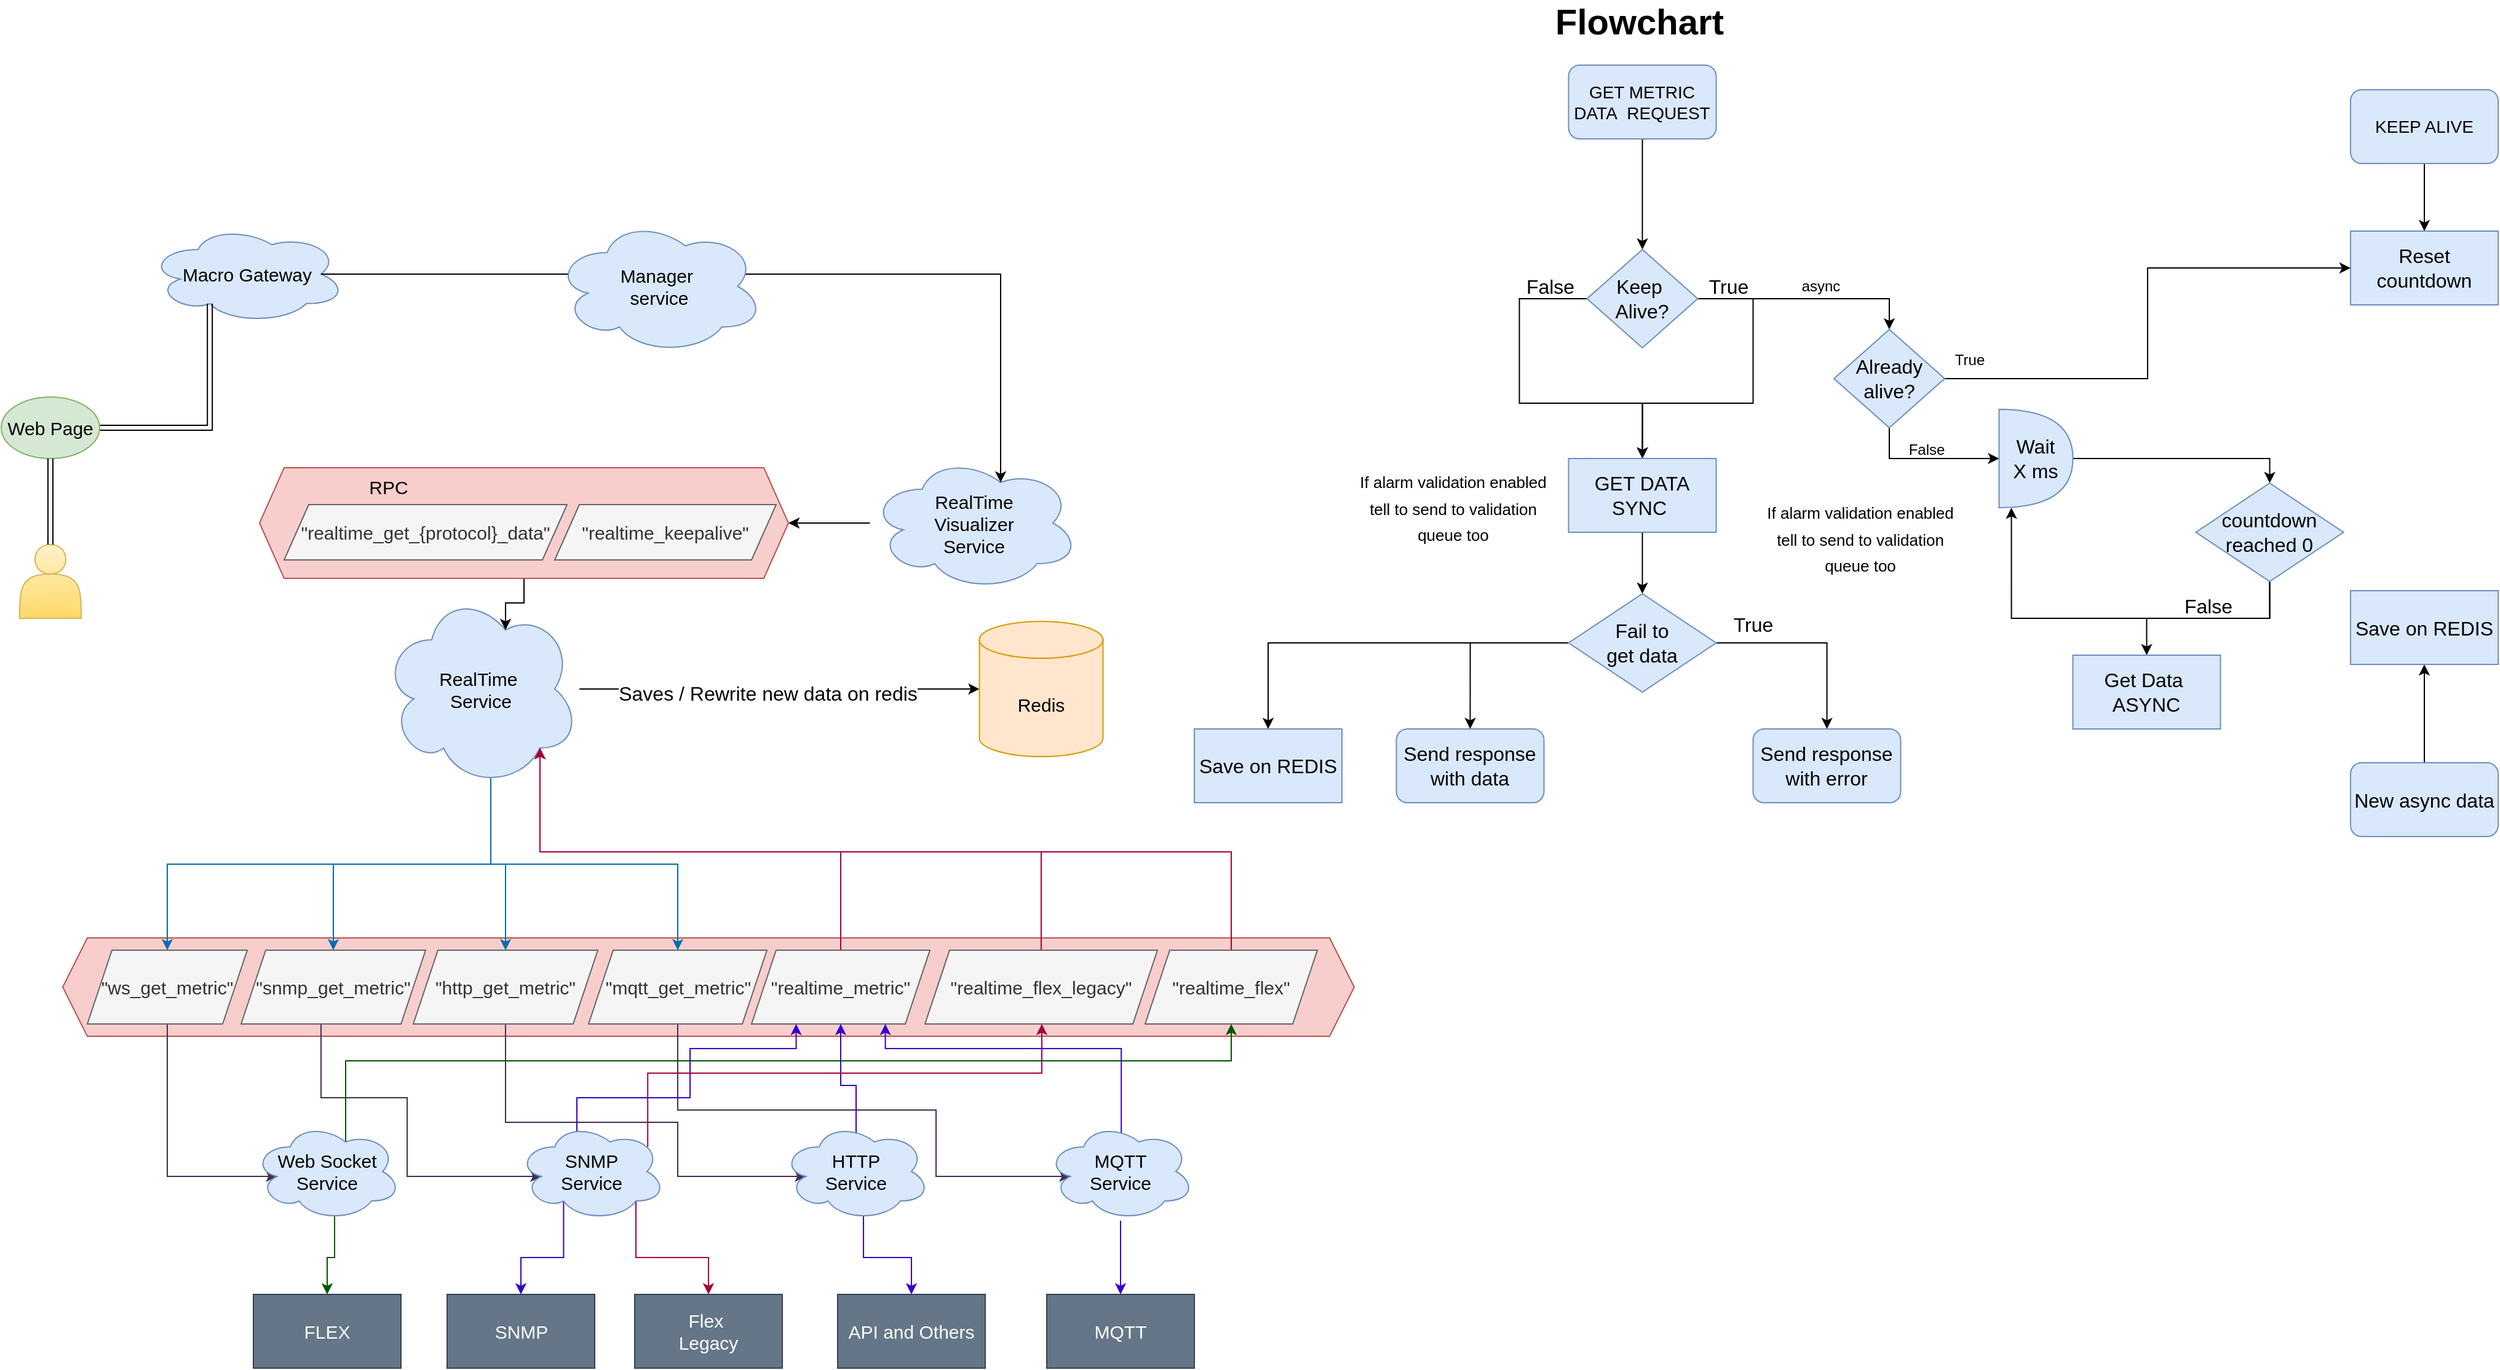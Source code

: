 <mxfile version="20.3.3" type="device" pages="2"><diagram id="k0kB40TFT6XYYTbWsoJa" name="Página-1"><mxGraphModel dx="2129" dy="811" grid="1" gridSize="10" guides="1" tooltips="1" connect="1" arrows="1" fold="1" page="1" pageScale="1" pageWidth="827" pageHeight="1169" background="#ffffff" math="0" shadow="0"><root><mxCell id="0"/><mxCell id="1" parent="0"/><mxCell id="EkxG4TAu4zbBkFTLcSu5-37" value="" style="shape=hexagon;perimeter=hexagonPerimeter2;whiteSpace=wrap;html=1;fixedSize=1;fontSize=15;fillColor=#f8cecc;strokeColor=#b85450;" parent="1" vertex="1"><mxGeometry x="-130" y="910" width="1050" height="80" as="geometry"/></mxCell><mxCell id="EkxG4TAu4zbBkFTLcSu5-2" value="" style="shape=actor;whiteSpace=wrap;html=1;fillColor=#fff2cc;gradientColor=#ffd966;strokeColor=#d6b656;" parent="1" vertex="1"><mxGeometry x="-165" y="590" width="50" height="60" as="geometry"/></mxCell><mxCell id="EkxG4TAu4zbBkFTLcSu5-3" value="&lt;font style=&quot;font-size: 15px;&quot;&gt;Macro Gateway&lt;/font&gt;" style="ellipse;shape=cloud;whiteSpace=wrap;html=1;fillColor=#dae8fc;strokeColor=#6c8ebf;" parent="1" vertex="1"><mxGeometry x="-60" y="330" width="160" height="80" as="geometry"/></mxCell><mxCell id="EkxG4TAu4zbBkFTLcSu5-16" style="edgeStyle=orthogonalEdgeStyle;rounded=0;orthogonalLoop=1;jettySize=auto;html=1;entryX=0.31;entryY=0.8;entryDx=0;entryDy=0;entryPerimeter=0;fontSize=15;shape=link;" parent="1" source="EkxG4TAu4zbBkFTLcSu5-14" target="EkxG4TAu4zbBkFTLcSu5-3" edge="1"><mxGeometry relative="1" as="geometry"/></mxCell><mxCell id="EkxG4TAu4zbBkFTLcSu5-14" value="&lt;font style=&quot;font-size: 15px;&quot;&gt;Web Page&lt;/font&gt;" style="ellipse;whiteSpace=wrap;html=1;fillColor=#d5e8d4;strokeColor=#82b366;" parent="1" vertex="1"><mxGeometry x="-180" y="470" width="80" height="50" as="geometry"/></mxCell><mxCell id="EkxG4TAu4zbBkFTLcSu5-20" value="" style="endArrow=classic;startArrow=classic;html=1;rounded=0;fontSize=15;entryX=0.5;entryY=1;entryDx=0;entryDy=0;shape=link;" parent="1" source="EkxG4TAu4zbBkFTLcSu5-2" target="EkxG4TAu4zbBkFTLcSu5-14" edge="1"><mxGeometry width="50" height="50" relative="1" as="geometry"><mxPoint x="330" y="570" as="sourcePoint"/><mxPoint x="380" y="520" as="targetPoint"/></mxGeometry></mxCell><mxCell id="eqCUW6FGHb4p7WHZWKua-46" style="edgeStyle=orthogonalEdgeStyle;rounded=0;orthogonalLoop=1;jettySize=auto;html=1;exitX=0.55;exitY=0.95;exitDx=0;exitDy=0;exitPerimeter=0;entryX=0.5;entryY=0;entryDx=0;entryDy=0;fontSize=15;fillColor=#1ba1e2;strokeColor=#006EAF;" parent="1" source="EkxG4TAu4zbBkFTLcSu5-21" target="EkxG4TAu4zbBkFTLcSu5-46" edge="1"><mxGeometry relative="1" as="geometry"><Array as="points"><mxPoint x="218" y="850"/><mxPoint x="90" y="850"/></Array></mxGeometry></mxCell><mxCell id="eqCUW6FGHb4p7WHZWKua-47" style="edgeStyle=orthogonalEdgeStyle;rounded=0;orthogonalLoop=1;jettySize=auto;html=1;exitX=0.55;exitY=0.95;exitDx=0;exitDy=0;exitPerimeter=0;entryX=0.5;entryY=0;entryDx=0;entryDy=0;fontSize=15;fillColor=#1ba1e2;strokeColor=#006EAF;" parent="1" source="EkxG4TAu4zbBkFTLcSu5-21" target="EkxG4TAu4zbBkFTLcSu5-47" edge="1"><mxGeometry relative="1" as="geometry"><Array as="points"><mxPoint x="218" y="850"/><mxPoint x="230" y="850"/></Array></mxGeometry></mxCell><mxCell id="eqCUW6FGHb4p7WHZWKua-48" style="edgeStyle=orthogonalEdgeStyle;rounded=0;orthogonalLoop=1;jettySize=auto;html=1;exitX=0.55;exitY=0.95;exitDx=0;exitDy=0;exitPerimeter=0;entryX=0.5;entryY=0;entryDx=0;entryDy=0;fontSize=15;fillColor=#1ba1e2;strokeColor=#006EAF;" parent="1" source="EkxG4TAu4zbBkFTLcSu5-21" target="EkxG4TAu4zbBkFTLcSu5-38" edge="1"><mxGeometry relative="1" as="geometry"><Array as="points"><mxPoint x="218" y="850"/><mxPoint x="370" y="850"/></Array></mxGeometry></mxCell><mxCell id="eqCUW6FGHb4p7WHZWKua-49" style="edgeStyle=orthogonalEdgeStyle;rounded=0;orthogonalLoop=1;jettySize=auto;html=1;exitX=0.55;exitY=0.95;exitDx=0;exitDy=0;exitPerimeter=0;entryX=0.5;entryY=0;entryDx=0;entryDy=0;fontSize=15;fillColor=#1ba1e2;strokeColor=#006EAF;" parent="1" source="EkxG4TAu4zbBkFTLcSu5-21" target="EkxG4TAu4zbBkFTLcSu5-45" edge="1"><mxGeometry relative="1" as="geometry"><Array as="points"><mxPoint x="218" y="850"/><mxPoint x="-45" y="850"/></Array></mxGeometry></mxCell><mxCell id="9CW3Md0WOP4_ywcmb4LW-14" style="edgeStyle=orthogonalEdgeStyle;rounded=0;orthogonalLoop=1;jettySize=auto;html=1;entryX=0;entryY=0.5;entryDx=0;entryDy=0;entryPerimeter=0;" parent="1" source="EkxG4TAu4zbBkFTLcSu5-21" target="EkxG4TAu4zbBkFTLcSu5-29" edge="1"><mxGeometry relative="1" as="geometry"/></mxCell><mxCell id="9CW3Md0WOP4_ywcmb4LW-15" value="Saves / Rewrite new data on redis" style="edgeLabel;html=1;align=center;verticalAlign=middle;resizable=0;points=[];fontSize=16;" parent="9CW3Md0WOP4_ywcmb4LW-14" vertex="1" connectable="0"><mxGeometry x="-0.217" y="-6" relative="1" as="geometry"><mxPoint x="25" y="-3" as="offset"/></mxGeometry></mxCell><mxCell id="EkxG4TAu4zbBkFTLcSu5-21" value="RealTime&amp;nbsp;&lt;br&gt;Service" style="ellipse;shape=cloud;whiteSpace=wrap;html=1;fontSize=15;fillColor=#dae8fc;strokeColor=#6c8ebf;" parent="1" vertex="1"><mxGeometry x="130" y="627.5" width="160" height="160" as="geometry"/></mxCell><mxCell id="EkxG4TAu4zbBkFTLcSu5-29" value="Redis" style="shape=cylinder3;whiteSpace=wrap;html=1;boundedLbl=1;backgroundOutline=1;size=15;fontSize=15;fillColor=#ffe6cc;strokeColor=#d79b00;" parent="1" vertex="1"><mxGeometry x="615.25" y="652.5" width="100.5" height="110" as="geometry"/></mxCell><mxCell id="EkxG4TAu4zbBkFTLcSu5-65" style="edgeStyle=orthogonalEdgeStyle;rounded=0;orthogonalLoop=1;jettySize=auto;html=1;entryX=0.16;entryY=0.55;entryDx=0;entryDy=0;entryPerimeter=0;fontSize=15;fillColor=#76608a;strokeColor=#432D57;" parent="1" source="EkxG4TAu4zbBkFTLcSu5-38" target="EkxG4TAu4zbBkFTLcSu5-60" edge="1"><mxGeometry relative="1" as="geometry"><Array as="points"><mxPoint x="370" y="1050"/><mxPoint x="580" y="1050"/><mxPoint x="580" y="1104"/></Array></mxGeometry></mxCell><mxCell id="EkxG4TAu4zbBkFTLcSu5-38" value="&quot;mqtt_get_metric&quot;" style="shape=parallelogram;perimeter=parallelogramPerimeter;whiteSpace=wrap;html=1;fixedSize=1;fontSize=15;fillColor=#f5f5f5;fontColor=#333333;strokeColor=#666666;" parent="1" vertex="1"><mxGeometry x="297.5" y="920" width="145" height="60" as="geometry"/></mxCell><mxCell id="eqCUW6FGHb4p7WHZWKua-53" style="edgeStyle=orthogonalEdgeStyle;rounded=0;orthogonalLoop=1;jettySize=auto;html=1;entryX=0.8;entryY=0.8;entryDx=0;entryDy=0;entryPerimeter=0;fontSize=15;fillColor=#d80073;strokeColor=#A50040;" parent="1" source="EkxG4TAu4zbBkFTLcSu5-40" target="EkxG4TAu4zbBkFTLcSu5-21" edge="1"><mxGeometry relative="1" as="geometry"><Array as="points"><mxPoint x="820" y="840"/><mxPoint x="258" y="840"/></Array></mxGeometry></mxCell><mxCell id="EkxG4TAu4zbBkFTLcSu5-40" value="&quot;realtime_flex&quot;" style="shape=parallelogram;perimeter=parallelogramPerimeter;whiteSpace=wrap;html=1;fixedSize=1;fontSize=15;fillColor=#f5f5f5;fontColor=#333333;strokeColor=#666666;" parent="1" vertex="1"><mxGeometry x="750" y="920" width="140" height="60" as="geometry"/></mxCell><mxCell id="eqCUW6FGHb4p7WHZWKua-51" style="edgeStyle=orthogonalEdgeStyle;rounded=0;orthogonalLoop=1;jettySize=auto;html=1;entryX=0.8;entryY=0.8;entryDx=0;entryDy=0;entryPerimeter=0;fontSize=15;fillColor=#d80073;strokeColor=#A50040;" parent="1" source="EkxG4TAu4zbBkFTLcSu5-39" target="EkxG4TAu4zbBkFTLcSu5-21" edge="1"><mxGeometry relative="1" as="geometry"><Array as="points"><mxPoint x="665" y="840"/><mxPoint x="258" y="840"/></Array></mxGeometry></mxCell><mxCell id="EkxG4TAu4zbBkFTLcSu5-39" value="&quot;realtime_flex_legacy&quot;" style="shape=parallelogram;perimeter=parallelogramPerimeter;whiteSpace=wrap;html=1;fixedSize=1;fontSize=15;fillColor=#f5f5f5;fontColor=#333333;strokeColor=#666666;" parent="1" vertex="1"><mxGeometry x="571" y="920" width="189" height="60" as="geometry"/></mxCell><mxCell id="EkxG4TAu4zbBkFTLcSu5-62" style="edgeStyle=orthogonalEdgeStyle;rounded=0;orthogonalLoop=1;jettySize=auto;html=1;entryX=0.16;entryY=0.55;entryDx=0;entryDy=0;entryPerimeter=0;fontSize=15;fillColor=#76608a;strokeColor=#432D57;" parent="1" source="EkxG4TAu4zbBkFTLcSu5-45" target="EkxG4TAu4zbBkFTLcSu5-57" edge="1"><mxGeometry relative="1" as="geometry"><Array as="points"><mxPoint x="-45" y="1104"/></Array></mxGeometry></mxCell><mxCell id="EkxG4TAu4zbBkFTLcSu5-45" value="&quot;ws_get_metric&quot;" style="shape=parallelogram;perimeter=parallelogramPerimeter;whiteSpace=wrap;html=1;fixedSize=1;fontSize=15;fillColor=#f5f5f5;fontColor=#333333;strokeColor=#666666;" parent="1" vertex="1"><mxGeometry x="-110" y="920" width="130" height="60" as="geometry"/></mxCell><mxCell id="EkxG4TAu4zbBkFTLcSu5-63" style="edgeStyle=orthogonalEdgeStyle;rounded=0;orthogonalLoop=1;jettySize=auto;html=1;entryX=0.16;entryY=0.55;entryDx=0;entryDy=0;entryPerimeter=0;fontSize=15;fillColor=#76608a;strokeColor=#432D57;" parent="1" source="EkxG4TAu4zbBkFTLcSu5-46" target="EkxG4TAu4zbBkFTLcSu5-59" edge="1"><mxGeometry relative="1" as="geometry"><Array as="points"><mxPoint x="80" y="1040"/><mxPoint x="150" y="1040"/><mxPoint x="150" y="1104"/></Array></mxGeometry></mxCell><mxCell id="EkxG4TAu4zbBkFTLcSu5-46" value="&quot;snmp_get_metric&quot;" style="shape=parallelogram;perimeter=parallelogramPerimeter;whiteSpace=wrap;html=1;fixedSize=1;fontSize=15;fillColor=#f5f5f5;fontColor=#333333;strokeColor=#666666;" parent="1" vertex="1"><mxGeometry x="15" y="920" width="150" height="60" as="geometry"/></mxCell><mxCell id="EkxG4TAu4zbBkFTLcSu5-64" style="edgeStyle=orthogonalEdgeStyle;rounded=0;orthogonalLoop=1;jettySize=auto;html=1;entryX=0.16;entryY=0.55;entryDx=0;entryDy=0;entryPerimeter=0;fontSize=15;fillColor=#76608a;strokeColor=#432D57;" parent="1" source="EkxG4TAu4zbBkFTLcSu5-47" target="EkxG4TAu4zbBkFTLcSu5-58" edge="1"><mxGeometry relative="1" as="geometry"><Array as="points"><mxPoint x="230" y="1060"/><mxPoint x="370" y="1060"/><mxPoint x="370" y="1104"/></Array></mxGeometry></mxCell><mxCell id="EkxG4TAu4zbBkFTLcSu5-47" value="&quot;http_get_metric&quot;" style="shape=parallelogram;perimeter=parallelogramPerimeter;whiteSpace=wrap;html=1;fixedSize=1;fontSize=15;fillColor=#f5f5f5;fontColor=#333333;strokeColor=#666666;" parent="1" vertex="1"><mxGeometry x="155" y="920" width="150" height="60" as="geometry"/></mxCell><mxCell id="eqCUW6FGHb4p7WHZWKua-52" style="edgeStyle=orthogonalEdgeStyle;rounded=0;orthogonalLoop=1;jettySize=auto;html=1;exitX=0.5;exitY=0;exitDx=0;exitDy=0;entryX=0.8;entryY=0.8;entryDx=0;entryDy=0;entryPerimeter=0;fontSize=15;fillColor=#d80073;strokeColor=#A50040;" parent="1" source="EkxG4TAu4zbBkFTLcSu5-49" target="EkxG4TAu4zbBkFTLcSu5-21" edge="1"><mxGeometry relative="1" as="geometry"><Array as="points"><mxPoint x="503" y="840"/><mxPoint x="258" y="840"/></Array></mxGeometry></mxCell><mxCell id="EkxG4TAu4zbBkFTLcSu5-49" value="&quot;realtime_metric&quot;" style="shape=parallelogram;perimeter=parallelogramPerimeter;whiteSpace=wrap;html=1;fixedSize=1;fontSize=15;fillColor=#f5f5f5;fontColor=#333333;strokeColor=#666666;" parent="1" vertex="1"><mxGeometry x="430" y="920" width="145" height="60" as="geometry"/></mxCell><mxCell id="EkxG4TAu4zbBkFTLcSu5-76" style="edgeStyle=orthogonalEdgeStyle;rounded=0;orthogonalLoop=1;jettySize=auto;html=1;exitX=0.55;exitY=0.95;exitDx=0;exitDy=0;exitPerimeter=0;fontSize=15;fillColor=#008a00;strokeColor=#005700;" parent="1" source="EkxG4TAu4zbBkFTLcSu5-57" target="EkxG4TAu4zbBkFTLcSu5-75" edge="1"><mxGeometry relative="1" as="geometry"/></mxCell><mxCell id="EkxG4TAu4zbBkFTLcSu5-83" style="edgeStyle=orthogonalEdgeStyle;rounded=0;orthogonalLoop=1;jettySize=auto;html=1;exitX=0.625;exitY=0.2;exitDx=0;exitDy=0;exitPerimeter=0;entryX=0.5;entryY=1;entryDx=0;entryDy=0;fontSize=15;fillColor=#008a00;strokeColor=#005700;" parent="1" source="EkxG4TAu4zbBkFTLcSu5-57" target="EkxG4TAu4zbBkFTLcSu5-40" edge="1"><mxGeometry relative="1" as="geometry"><Array as="points"><mxPoint x="100" y="1010"/><mxPoint x="820" y="1010"/></Array></mxGeometry></mxCell><mxCell id="EkxG4TAu4zbBkFTLcSu5-57" value="Web Socket&lt;br&gt;Service" style="ellipse;shape=cloud;whiteSpace=wrap;html=1;fontSize=15;fillColor=#dae8fc;strokeColor=#6c8ebf;" parent="1" vertex="1"><mxGeometry x="25" y="1060" width="120" height="80" as="geometry"/></mxCell><mxCell id="EkxG4TAu4zbBkFTLcSu5-67" style="edgeStyle=orthogonalEdgeStyle;rounded=0;orthogonalLoop=1;jettySize=auto;html=1;entryX=0.5;entryY=1;entryDx=0;entryDy=0;fontSize=15;fillColor=#6a00ff;strokeColor=#3700CC;exitX=0.491;exitY=0.121;exitDx=0;exitDy=0;exitPerimeter=0;" parent="1" source="EkxG4TAu4zbBkFTLcSu5-58" target="EkxG4TAu4zbBkFTLcSu5-49" edge="1"><mxGeometry relative="1" as="geometry"><Array as="points"><mxPoint x="515" y="1070"/><mxPoint x="515" y="1030"/><mxPoint x="503" y="1030"/></Array></mxGeometry></mxCell><mxCell id="EkxG4TAu4zbBkFTLcSu5-78" style="edgeStyle=orthogonalEdgeStyle;rounded=0;orthogonalLoop=1;jettySize=auto;html=1;exitX=0.55;exitY=0.95;exitDx=0;exitDy=0;exitPerimeter=0;entryX=0.5;entryY=0;entryDx=0;entryDy=0;fontSize=15;fillColor=#6a00ff;strokeColor=#3700CC;" parent="1" source="EkxG4TAu4zbBkFTLcSu5-58" target="EkxG4TAu4zbBkFTLcSu5-77" edge="1"><mxGeometry relative="1" as="geometry"/></mxCell><mxCell id="EkxG4TAu4zbBkFTLcSu5-58" value="HTTP&lt;br&gt;Service" style="ellipse;shape=cloud;whiteSpace=wrap;html=1;fontSize=15;fillColor=#dae8fc;strokeColor=#6c8ebf;" parent="1" vertex="1"><mxGeometry x="455" y="1060" width="120" height="80" as="geometry"/></mxCell><mxCell id="EkxG4TAu4zbBkFTLcSu5-68" style="edgeStyle=orthogonalEdgeStyle;rounded=0;orthogonalLoop=1;jettySize=auto;html=1;entryX=0.25;entryY=1;entryDx=0;entryDy=0;fontSize=15;exitX=0.4;exitY=0.1;exitDx=0;exitDy=0;exitPerimeter=0;fillColor=#6a00ff;strokeColor=#3700CC;" parent="1" source="EkxG4TAu4zbBkFTLcSu5-59" target="EkxG4TAu4zbBkFTLcSu5-49" edge="1"><mxGeometry relative="1" as="geometry"><Array as="points"><mxPoint x="288" y="1040"/><mxPoint x="380" y="1040"/><mxPoint x="380" y="1000"/><mxPoint x="466" y="1000"/></Array></mxGeometry></mxCell><mxCell id="EkxG4TAu4zbBkFTLcSu5-69" style="edgeStyle=orthogonalEdgeStyle;rounded=0;orthogonalLoop=1;jettySize=auto;html=1;exitX=0.88;exitY=0.25;exitDx=0;exitDy=0;exitPerimeter=0;entryX=0.5;entryY=1;entryDx=0;entryDy=0;fontSize=15;fillColor=#d80073;strokeColor=#A50040;" parent="1" source="EkxG4TAu4zbBkFTLcSu5-59" target="EkxG4TAu4zbBkFTLcSu5-39" edge="1"><mxGeometry relative="1" as="geometry"><Array as="points"><mxPoint x="346" y="1020"/><mxPoint x="666" y="1020"/><mxPoint x="666" y="980"/></Array></mxGeometry></mxCell><mxCell id="EkxG4TAu4zbBkFTLcSu5-72" style="edgeStyle=orthogonalEdgeStyle;rounded=0;orthogonalLoop=1;jettySize=auto;html=1;exitX=0.8;exitY=0.8;exitDx=0;exitDy=0;exitPerimeter=0;entryX=0.5;entryY=0;entryDx=0;entryDy=0;fontSize=15;fillColor=#d80073;strokeColor=#A50040;" parent="1" source="EkxG4TAu4zbBkFTLcSu5-59" target="EkxG4TAu4zbBkFTLcSu5-71" edge="1"><mxGeometry relative="1" as="geometry"/></mxCell><mxCell id="EkxG4TAu4zbBkFTLcSu5-74" style="edgeStyle=orthogonalEdgeStyle;rounded=0;orthogonalLoop=1;jettySize=auto;html=1;exitX=0.31;exitY=0.8;exitDx=0;exitDy=0;exitPerimeter=0;entryX=0.5;entryY=0;entryDx=0;entryDy=0;fontSize=15;fillColor=#6a00ff;strokeColor=#3700CC;" parent="1" source="EkxG4TAu4zbBkFTLcSu5-59" target="EkxG4TAu4zbBkFTLcSu5-73" edge="1"><mxGeometry relative="1" as="geometry"/></mxCell><mxCell id="EkxG4TAu4zbBkFTLcSu5-59" value="SNMP&lt;br&gt;Service" style="ellipse;shape=cloud;whiteSpace=wrap;html=1;fontSize=15;fillColor=#dae8fc;strokeColor=#6c8ebf;" parent="1" vertex="1"><mxGeometry x="240" y="1060" width="120" height="80" as="geometry"/></mxCell><mxCell id="EkxG4TAu4zbBkFTLcSu5-66" style="edgeStyle=orthogonalEdgeStyle;rounded=0;orthogonalLoop=1;jettySize=auto;html=1;entryX=0.75;entryY=1;entryDx=0;entryDy=0;fontSize=15;fillColor=#6a00ff;strokeColor=#3700CC;exitX=0.505;exitY=0.114;exitDx=0;exitDy=0;exitPerimeter=0;" parent="1" source="EkxG4TAu4zbBkFTLcSu5-60" target="EkxG4TAu4zbBkFTLcSu5-49" edge="1"><mxGeometry relative="1" as="geometry"><Array as="points"><mxPoint x="731" y="1000"/><mxPoint x="539" y="1000"/></Array></mxGeometry></mxCell><mxCell id="9CW3Md0WOP4_ywcmb4LW-83" style="edgeStyle=orthogonalEdgeStyle;rounded=0;orthogonalLoop=1;jettySize=auto;html=1;entryX=0.5;entryY=0;entryDx=0;entryDy=0;fontSize=16;fillColor=#6a00ff;strokeColor=#3700CC;" parent="1" source="EkxG4TAu4zbBkFTLcSu5-60" target="EkxG4TAu4zbBkFTLcSu5-79" edge="1"><mxGeometry relative="1" as="geometry"/></mxCell><mxCell id="EkxG4TAu4zbBkFTLcSu5-60" value="MQTT&lt;br&gt;Service" style="ellipse;shape=cloud;whiteSpace=wrap;html=1;fontSize=15;fillColor=#dae8fc;strokeColor=#6c8ebf;" parent="1" vertex="1"><mxGeometry x="670" y="1060" width="120" height="80" as="geometry"/></mxCell><mxCell id="EkxG4TAu4zbBkFTLcSu5-71" value="Flex&amp;nbsp;&lt;br&gt;Legacy" style="rounded=0;whiteSpace=wrap;html=1;fontSize=15;fillColor=#647687;fontColor=#ffffff;strokeColor=#314354;" parent="1" vertex="1"><mxGeometry x="335" y="1200" width="120" height="60" as="geometry"/></mxCell><mxCell id="EkxG4TAu4zbBkFTLcSu5-73" value="SNMP" style="rounded=0;whiteSpace=wrap;html=1;fontSize=15;fillColor=#647687;fontColor=#ffffff;strokeColor=#314354;" parent="1" vertex="1"><mxGeometry x="182.5" y="1200" width="120" height="60" as="geometry"/></mxCell><mxCell id="EkxG4TAu4zbBkFTLcSu5-75" value="FLEX" style="rounded=0;whiteSpace=wrap;html=1;fontSize=15;fillColor=#647687;fontColor=#ffffff;strokeColor=#314354;" parent="1" vertex="1"><mxGeometry x="25" y="1200" width="120" height="60" as="geometry"/></mxCell><mxCell id="EkxG4TAu4zbBkFTLcSu5-77" value="API and Others" style="rounded=0;whiteSpace=wrap;html=1;fontSize=15;fillColor=#647687;fontColor=#ffffff;strokeColor=#314354;" parent="1" vertex="1"><mxGeometry x="500" y="1200" width="120" height="60" as="geometry"/></mxCell><mxCell id="EkxG4TAu4zbBkFTLcSu5-79" value="MQTT" style="rounded=0;whiteSpace=wrap;html=1;fontSize=15;fillColor=#647687;fontColor=#ffffff;strokeColor=#314354;" parent="1" vertex="1"><mxGeometry x="670" y="1200" width="120" height="60" as="geometry"/></mxCell><mxCell id="eqCUW6FGHb4p7WHZWKua-18" style="edgeStyle=orthogonalEdgeStyle;rounded=0;orthogonalLoop=1;jettySize=auto;html=1;exitX=0.5;exitY=1;exitDx=0;exitDy=0;fontSize=15;" parent="1" edge="1"><mxGeometry relative="1" as="geometry"><mxPoint x="585" y="684.0" as="sourcePoint"/><mxPoint x="585" y="684.0" as="targetPoint"/></mxGeometry></mxCell><mxCell id="WnvgdPs0h4IHG4x5RriF-1" style="edgeStyle=orthogonalEdgeStyle;rounded=0;orthogonalLoop=1;jettySize=auto;html=1;entryX=1;entryY=0.5;entryDx=0;entryDy=0;" parent="1" source="9CW3Md0WOP4_ywcmb4LW-9" target="9CW3Md0WOP4_ywcmb4LW-26" edge="1"><mxGeometry relative="1" as="geometry"/></mxCell><mxCell id="9CW3Md0WOP4_ywcmb4LW-9" value="&lt;font style=&quot;font-size: 15px;&quot;&gt;RealTime&lt;br&gt;Visualizer&lt;br&gt;Service&lt;br&gt;&lt;/font&gt;" style="ellipse;shape=cloud;whiteSpace=wrap;html=1;fillColor=#dae8fc;strokeColor=#6c8ebf;" parent="1" vertex="1"><mxGeometry x="526.25" y="517.5" width="170" height="110" as="geometry"/></mxCell><mxCell id="9CW3Md0WOP4_ywcmb4LW-22" style="edgeStyle=orthogonalEdgeStyle;rounded=0;orthogonalLoop=1;jettySize=auto;html=1;entryX=0.625;entryY=0.2;entryDx=0;entryDy=0;entryPerimeter=0;fontSize=16;exitX=0.875;exitY=0.5;exitDx=0;exitDy=0;exitPerimeter=0;" parent="1" source="EkxG4TAu4zbBkFTLcSu5-3" target="9CW3Md0WOP4_ywcmb4LW-9" edge="1"><mxGeometry relative="1" as="geometry"><mxPoint x="572.5" y="434.25" as="sourcePoint"/></mxGeometry></mxCell><mxCell id="9CW3Md0WOP4_ywcmb4LW-31" style="edgeStyle=orthogonalEdgeStyle;rounded=0;orthogonalLoop=1;jettySize=auto;html=1;exitX=0.5;exitY=1;exitDx=0;exitDy=0;entryX=0.625;entryY=0.2;entryDx=0;entryDy=0;entryPerimeter=0;fontSize=16;" parent="1" source="9CW3Md0WOP4_ywcmb4LW-26" target="EkxG4TAu4zbBkFTLcSu5-21" edge="1"><mxGeometry relative="1" as="geometry"/></mxCell><mxCell id="9CW3Md0WOP4_ywcmb4LW-26" value="" style="shape=hexagon;perimeter=hexagonPerimeter2;whiteSpace=wrap;html=1;fixedSize=1;fontSize=15;fillColor=#f8cecc;strokeColor=#b85450;" parent="1" vertex="1"><mxGeometry x="30" y="527.5" width="430" height="90" as="geometry"/></mxCell><mxCell id="9CW3Md0WOP4_ywcmb4LW-28" value="RPC" style="text;html=1;strokeColor=none;fillColor=none;align=center;verticalAlign=middle;whiteSpace=wrap;rounded=0;fontSize=15;" parent="1" vertex="1"><mxGeometry x="105" y="527.5" width="60" height="30" as="geometry"/></mxCell><mxCell id="9CW3Md0WOP4_ywcmb4LW-29" value="&quot;realtime_get_{protocol}_data&quot;" style="shape=parallelogram;perimeter=parallelogramPerimeter;whiteSpace=wrap;html=1;fixedSize=1;fontSize=15;fillColor=#f5f5f5;fontColor=#333333;strokeColor=#666666;" parent="1" vertex="1"><mxGeometry x="50" y="557.5" width="230" height="45" as="geometry"/></mxCell><mxCell id="9CW3Md0WOP4_ywcmb4LW-37" style="edgeStyle=orthogonalEdgeStyle;rounded=0;orthogonalLoop=1;jettySize=auto;html=1;entryX=0.5;entryY=0;entryDx=0;entryDy=0;fontSize=16;" parent="1" source="9CW3Md0WOP4_ywcmb4LW-34" target="9CW3Md0WOP4_ywcmb4LW-36" edge="1"><mxGeometry relative="1" as="geometry"/></mxCell><mxCell id="9CW3Md0WOP4_ywcmb4LW-34" value="GET METRIC DATA&amp;nbsp; REQUEST" style="rounded=1;whiteSpace=wrap;html=1;fontSize=14;fillColor=#dae8fc;strokeColor=#6c8ebf;glass=0;" parent="1" vertex="1"><mxGeometry x="1094.25" y="200" width="120" height="60" as="geometry"/></mxCell><mxCell id="9CW3Md0WOP4_ywcmb4LW-35" value="&lt;font style=&quot;font-size: 29px;&quot;&gt;&lt;b&gt;Flowchart&lt;/b&gt;&lt;/font&gt;" style="text;html=1;strokeColor=none;fillColor=none;align=center;verticalAlign=middle;whiteSpace=wrap;rounded=0;glass=0;fontSize=14;" parent="1" vertex="1"><mxGeometry x="1121.75" y="150" width="60" height="30" as="geometry"/></mxCell><mxCell id="9CW3Md0WOP4_ywcmb4LW-40" style="edgeStyle=orthogonalEdgeStyle;rounded=0;orthogonalLoop=1;jettySize=auto;html=1;entryX=0.5;entryY=0;entryDx=0;entryDy=0;fontSize=16;" parent="1" source="9CW3Md0WOP4_ywcmb4LW-36" target="s7qBW5yX4uRKTRq7YfYJ-1" edge="1"><mxGeometry relative="1" as="geometry"><mxPoint x="1354.25" y="390" as="targetPoint"/></mxGeometry></mxCell><mxCell id="9CW3Md0WOP4_ywcmb4LW-43" style="edgeStyle=orthogonalEdgeStyle;rounded=0;orthogonalLoop=1;jettySize=auto;html=1;exitX=1;exitY=0.5;exitDx=0;exitDy=0;fontSize=16;" parent="1" source="9CW3Md0WOP4_ywcmb4LW-36" edge="1"><mxGeometry relative="1" as="geometry"><mxPoint x="1154.25" y="520.0" as="targetPoint"/><Array as="points"><mxPoint x="1244.25" y="390"/><mxPoint x="1244.25" y="475"/><mxPoint x="1154.25" y="475"/></Array></mxGeometry></mxCell><mxCell id="9CW3Md0WOP4_ywcmb4LW-44" style="edgeStyle=orthogonalEdgeStyle;rounded=0;orthogonalLoop=1;jettySize=auto;html=1;fontSize=16;" parent="1" source="9CW3Md0WOP4_ywcmb4LW-36" edge="1"><mxGeometry relative="1" as="geometry"><mxPoint x="1154.25" y="520.0" as="targetPoint"/><Array as="points"><mxPoint x="1054.25" y="390"/><mxPoint x="1054.25" y="475"/><mxPoint x="1154.25" y="475"/></Array></mxGeometry></mxCell><mxCell id="9CW3Md0WOP4_ywcmb4LW-36" value="Keep&amp;nbsp;&lt;br&gt;Alive?" style="rhombus;whiteSpace=wrap;html=1;fontSize=16;fillColor=#dae8fc;strokeColor=#6c8ebf;" parent="1" vertex="1"><mxGeometry x="1109.25" y="350" width="90" height="80" as="geometry"/></mxCell><mxCell id="9CW3Md0WOP4_ywcmb4LW-41" value="True" style="text;html=1;align=center;verticalAlign=middle;resizable=0;points=[];autosize=1;strokeColor=none;fillColor=none;fontSize=16;" parent="1" vertex="1"><mxGeometry x="1194.25" y="365" width="60" height="30" as="geometry"/></mxCell><mxCell id="9CW3Md0WOP4_ywcmb4LW-45" value="False" style="text;html=1;align=center;verticalAlign=middle;resizable=0;points=[];autosize=1;strokeColor=none;fillColor=none;fontSize=16;" parent="1" vertex="1"><mxGeometry x="1049.25" y="365" width="60" height="30" as="geometry"/></mxCell><mxCell id="9CW3Md0WOP4_ywcmb4LW-49" style="edgeStyle=orthogonalEdgeStyle;rounded=0;orthogonalLoop=1;jettySize=auto;html=1;entryX=0.5;entryY=0;entryDx=0;entryDy=0;fontSize=16;exitX=0.5;exitY=1;exitDx=0;exitDy=0;" parent="1" source="9CW3Md0WOP4_ywcmb4LW-46" target="9CW3Md0WOP4_ywcmb4LW-75" edge="1"><mxGeometry relative="1" as="geometry"><mxPoint x="1744.25" y="471" as="targetPoint"/><mxPoint x="1970" y="390" as="sourcePoint"/></mxGeometry></mxCell><mxCell id="9CW3Md0WOP4_ywcmb4LW-46" value="KEEP ALIVE" style="rounded=1;whiteSpace=wrap;html=1;fontSize=14;fillColor=#dae8fc;strokeColor=#6c8ebf;glass=0;" parent="1" vertex="1"><mxGeometry x="1730" y="220" width="120" height="60" as="geometry"/></mxCell><mxCell id="9CW3Md0WOP4_ywcmb4LW-52" style="edgeStyle=orthogonalEdgeStyle;rounded=0;orthogonalLoop=1;jettySize=auto;html=1;entryX=0.5;entryY=0;entryDx=0;entryDy=0;fontSize=16;" parent="1" source="9CW3Md0WOP4_ywcmb4LW-50" target="9CW3Md0WOP4_ywcmb4LW-51" edge="1"><mxGeometry relative="1" as="geometry"/></mxCell><mxCell id="9CW3Md0WOP4_ywcmb4LW-50" value="GET DATA SYNC&amp;nbsp;" style="whiteSpace=wrap;html=1;fontSize=16;fillColor=#dae8fc;strokeColor=#6c8ebf;" parent="1" vertex="1"><mxGeometry x="1094.25" y="520" width="120" height="60" as="geometry"/></mxCell><mxCell id="9CW3Md0WOP4_ywcmb4LW-55" style="edgeStyle=orthogonalEdgeStyle;rounded=0;orthogonalLoop=1;jettySize=auto;html=1;fontSize=16;" parent="1" source="9CW3Md0WOP4_ywcmb4LW-51" target="9CW3Md0WOP4_ywcmb4LW-53" edge="1"><mxGeometry relative="1" as="geometry"/></mxCell><mxCell id="9CW3Md0WOP4_ywcmb4LW-58" style="edgeStyle=orthogonalEdgeStyle;rounded=0;orthogonalLoop=1;jettySize=auto;html=1;entryX=0.5;entryY=0;entryDx=0;entryDy=0;fontSize=16;" parent="1" source="9CW3Md0WOP4_ywcmb4LW-51" target="9CW3Md0WOP4_ywcmb4LW-57" edge="1"><mxGeometry relative="1" as="geometry"/></mxCell><mxCell id="9CW3Md0WOP4_ywcmb4LW-82" style="edgeStyle=orthogonalEdgeStyle;rounded=0;orthogonalLoop=1;jettySize=auto;html=1;entryX=0.5;entryY=0;entryDx=0;entryDy=0;fontSize=16;" parent="1" source="9CW3Md0WOP4_ywcmb4LW-51" target="9CW3Md0WOP4_ywcmb4LW-81" edge="1"><mxGeometry relative="1" as="geometry"/></mxCell><mxCell id="9CW3Md0WOP4_ywcmb4LW-51" value="Fail to &lt;br&gt;get data" style="rhombus;whiteSpace=wrap;html=1;fontSize=16;fillColor=#dae8fc;strokeColor=#6c8ebf;" parent="1" vertex="1"><mxGeometry x="1094.25" y="630" width="120" height="80" as="geometry"/></mxCell><mxCell id="9CW3Md0WOP4_ywcmb4LW-53" value="Send response with error" style="rounded=1;whiteSpace=wrap;html=1;fontSize=16;fillColor=#dae8fc;strokeColor=#6c8ebf;" parent="1" vertex="1"><mxGeometry x="1244.25" y="740" width="120" height="60" as="geometry"/></mxCell><mxCell id="9CW3Md0WOP4_ywcmb4LW-56" value="True" style="text;html=1;align=center;verticalAlign=middle;resizable=0;points=[];autosize=1;strokeColor=none;fillColor=none;fontSize=16;" parent="1" vertex="1"><mxGeometry x="1214.25" y="640" width="60" height="30" as="geometry"/></mxCell><mxCell id="9CW3Md0WOP4_ywcmb4LW-57" value="Send response with data" style="rounded=1;whiteSpace=wrap;html=1;fontSize=16;fillColor=#dae8fc;strokeColor=#6c8ebf;" parent="1" vertex="1"><mxGeometry x="954.25" y="740" width="120" height="60" as="geometry"/></mxCell><mxCell id="9CW3Md0WOP4_ywcmb4LW-65" style="edgeStyle=orthogonalEdgeStyle;rounded=0;orthogonalLoop=1;jettySize=auto;html=1;entryX=0.5;entryY=0;entryDx=0;entryDy=0;fontSize=16;" parent="1" source="9CW3Md0WOP4_ywcmb4LW-59" target="9CW3Md0WOP4_ywcmb4LW-63" edge="1"><mxGeometry relative="1" as="geometry"/></mxCell><mxCell id="9CW3Md0WOP4_ywcmb4LW-59" value="Wait&lt;br&gt;X ms" style="shape=or;whiteSpace=wrap;html=1;fontSize=16;fillColor=#dae8fc;strokeColor=#6c8ebf;" parent="1" vertex="1"><mxGeometry x="1444.25" y="480" width="60" height="80" as="geometry"/></mxCell><mxCell id="9CW3Md0WOP4_ywcmb4LW-62" style="edgeStyle=orthogonalEdgeStyle;rounded=0;orthogonalLoop=1;jettySize=auto;html=1;entryX=0.5;entryY=1;entryDx=0;entryDy=0;fontSize=16;" parent="1" source="9CW3Md0WOP4_ywcmb4LW-60" target="9CW3Md0WOP4_ywcmb4LW-61" edge="1"><mxGeometry relative="1" as="geometry"/></mxCell><mxCell id="9CW3Md0WOP4_ywcmb4LW-60" value="New async data" style="rounded=1;whiteSpace=wrap;html=1;fontSize=16;fillColor=#dae8fc;strokeColor=#6c8ebf;" parent="1" vertex="1"><mxGeometry x="1730" y="767.5" width="120" height="60" as="geometry"/></mxCell><mxCell id="9CW3Md0WOP4_ywcmb4LW-61" value="Save on REDIS" style="rounded=0;whiteSpace=wrap;html=1;fontSize=16;fillColor=#dae8fc;strokeColor=#6c8ebf;" parent="1" vertex="1"><mxGeometry x="1730" y="627.5" width="120" height="60" as="geometry"/></mxCell><mxCell id="9CW3Md0WOP4_ywcmb4LW-66" style="edgeStyle=orthogonalEdgeStyle;rounded=0;orthogonalLoop=1;jettySize=auto;html=1;fontSize=16;" parent="1" source="9CW3Md0WOP4_ywcmb4LW-63" edge="1"><mxGeometry relative="1" as="geometry"><mxPoint x="1564.25" y="680" as="targetPoint"/><Array as="points"><mxPoint x="1664.25" y="650"/><mxPoint x="1564.25" y="650"/><mxPoint x="1564.25" y="680"/></Array></mxGeometry></mxCell><mxCell id="9CW3Md0WOP4_ywcmb4LW-69" style="edgeStyle=orthogonalEdgeStyle;rounded=0;orthogonalLoop=1;jettySize=auto;html=1;exitX=0.5;exitY=1;exitDx=0;exitDy=0;entryX=0.167;entryY=1;entryDx=0;entryDy=0;entryPerimeter=0;fontSize=16;" parent="1" source="9CW3Md0WOP4_ywcmb4LW-63" target="9CW3Md0WOP4_ywcmb4LW-59" edge="1"><mxGeometry relative="1" as="geometry"><Array as="points"><mxPoint x="1664.25" y="650"/><mxPoint x="1454.25" y="650"/></Array></mxGeometry></mxCell><mxCell id="9CW3Md0WOP4_ywcmb4LW-63" value="countdown&lt;br&gt;reached 0" style="rhombus;whiteSpace=wrap;html=1;fontSize=16;fillColor=#dae8fc;strokeColor=#6c8ebf;" parent="1" vertex="1"><mxGeometry x="1604.25" y="540" width="120" height="80" as="geometry"/></mxCell><mxCell id="9CW3Md0WOP4_ywcmb4LW-67" value="Get Data&amp;nbsp;&lt;br&gt;ASYNC" style="rounded=0;whiteSpace=wrap;html=1;fontSize=16;fillColor=#dae8fc;strokeColor=#6c8ebf;" parent="1" vertex="1"><mxGeometry x="1504.25" y="680" width="120" height="60" as="geometry"/></mxCell><mxCell id="9CW3Md0WOP4_ywcmb4LW-68" value="False" style="text;html=1;align=center;verticalAlign=middle;resizable=0;points=[];autosize=1;strokeColor=none;fillColor=none;fontSize=16;" parent="1" vertex="1"><mxGeometry x="1584.25" y="625" width="60" height="30" as="geometry"/></mxCell><mxCell id="9CW3Md0WOP4_ywcmb4LW-70" value="&quot;realtime_keepalive&quot;" style="shape=parallelogram;perimeter=parallelogramPerimeter;whiteSpace=wrap;html=1;fixedSize=1;fontSize=15;fillColor=#f5f5f5;fontColor=#333333;strokeColor=#666666;" parent="1" vertex="1"><mxGeometry x="270" y="557.5" width="180" height="45" as="geometry"/></mxCell><mxCell id="9CW3Md0WOP4_ywcmb4LW-75" value="Reset countdown" style="rounded=0;whiteSpace=wrap;html=1;fontSize=16;fillColor=#dae8fc;strokeColor=#6c8ebf;" parent="1" vertex="1"><mxGeometry x="1730" y="335" width="120" height="60" as="geometry"/></mxCell><mxCell id="9CW3Md0WOP4_ywcmb4LW-81" value="Save on REDIS" style="rounded=0;whiteSpace=wrap;html=1;fontSize=16;fillColor=#dae8fc;strokeColor=#6c8ebf;" parent="1" vertex="1"><mxGeometry x="790" y="740" width="120" height="60" as="geometry"/></mxCell><mxCell id="9CW3Md0WOP4_ywcmb4LW-85" value="&lt;font style=&quot;font-size: 13px;&quot;&gt;If alarm validation enabled&lt;br&gt;&lt;font style=&quot;font-size: 13px;&quot;&gt;tell to send to validation &lt;br&gt;queue too&lt;/font&gt;&lt;/font&gt;" style="text;html=1;align=center;verticalAlign=middle;resizable=0;points=[];autosize=1;strokeColor=none;fillColor=none;fontSize=18;" parent="1" vertex="1"><mxGeometry x="910" y="520" width="180" height="80" as="geometry"/></mxCell><mxCell id="9CW3Md0WOP4_ywcmb4LW-86" value="&lt;font style=&quot;font-size: 13px;&quot;&gt;If alarm validation enabled&lt;br&gt;&lt;font style=&quot;font-size: 13px;&quot;&gt;tell to send to validation &lt;br&gt;queue too&lt;/font&gt;&lt;/font&gt;" style="text;html=1;align=center;verticalAlign=middle;resizable=0;points=[];autosize=1;strokeColor=none;fillColor=none;fontSize=18;" parent="1" vertex="1"><mxGeometry x="1241" y="545" width="180" height="80" as="geometry"/></mxCell><mxCell id="a8cEhTy071-7C06LzTty-1" value="async" style="text;html=1;align=center;verticalAlign=middle;resizable=0;points=[];autosize=1;strokeColor=none;fillColor=none;" parent="1" vertex="1"><mxGeometry x="1274.25" y="365" width="50" height="30" as="geometry"/></mxCell><mxCell id="s7qBW5yX4uRKTRq7YfYJ-2" style="edgeStyle=orthogonalEdgeStyle;rounded=0;orthogonalLoop=1;jettySize=auto;html=1;entryX=0;entryY=0.5;entryDx=0;entryDy=0;entryPerimeter=0;" parent="1" source="s7qBW5yX4uRKTRq7YfYJ-1" target="9CW3Md0WOP4_ywcmb4LW-59" edge="1"><mxGeometry relative="1" as="geometry"><Array as="points"><mxPoint x="1355" y="520"/></Array></mxGeometry></mxCell><mxCell id="s7qBW5yX4uRKTRq7YfYJ-4" style="edgeStyle=orthogonalEdgeStyle;rounded=0;orthogonalLoop=1;jettySize=auto;html=1;entryX=0;entryY=0.5;entryDx=0;entryDy=0;" parent="1" source="s7qBW5yX4uRKTRq7YfYJ-1" target="9CW3Md0WOP4_ywcmb4LW-75" edge="1"><mxGeometry relative="1" as="geometry"/></mxCell><mxCell id="s7qBW5yX4uRKTRq7YfYJ-1" value="Already alive?" style="rhombus;whiteSpace=wrap;html=1;fontSize=16;fillColor=#dae8fc;strokeColor=#6c8ebf;" parent="1" vertex="1"><mxGeometry x="1310" y="415" width="90" height="80" as="geometry"/></mxCell><mxCell id="s7qBW5yX4uRKTRq7YfYJ-3" value="False" style="text;html=1;align=center;verticalAlign=middle;resizable=0;points=[];autosize=1;strokeColor=none;fillColor=none;" parent="1" vertex="1"><mxGeometry x="1360" y="497.5" width="50" height="30" as="geometry"/></mxCell><mxCell id="s7qBW5yX4uRKTRq7YfYJ-5" value="True" style="text;html=1;align=center;verticalAlign=middle;resizable=0;points=[];autosize=1;strokeColor=none;fillColor=none;" parent="1" vertex="1"><mxGeometry x="1395" y="425" width="50" height="30" as="geometry"/></mxCell><mxCell id="WnvgdPs0h4IHG4x5RriF-2" value="&lt;font style=&quot;font-size: 15px;&quot;&gt;Manager&amp;nbsp;&lt;br&gt;service&lt;br&gt;&lt;/font&gt;" style="ellipse;shape=cloud;whiteSpace=wrap;html=1;fillColor=#dae8fc;strokeColor=#6c8ebf;" parent="1" vertex="1"><mxGeometry x="270" y="325" width="170" height="110" as="geometry"/></mxCell></root></mxGraphModel></diagram><diagram id="D2XvTnX2RYogjnxfzlbk" name="Página-2"><mxGraphModel dx="1542" dy="740" grid="1" gridSize="10" guides="1" tooltips="1" connect="1" arrows="1" fold="1" page="1" pageScale="1" pageWidth="827" pageHeight="1169" math="0" shadow="0"><root><mxCell id="0"/><mxCell id="1" parent="0"/></root></mxGraphModel></diagram></mxfile>